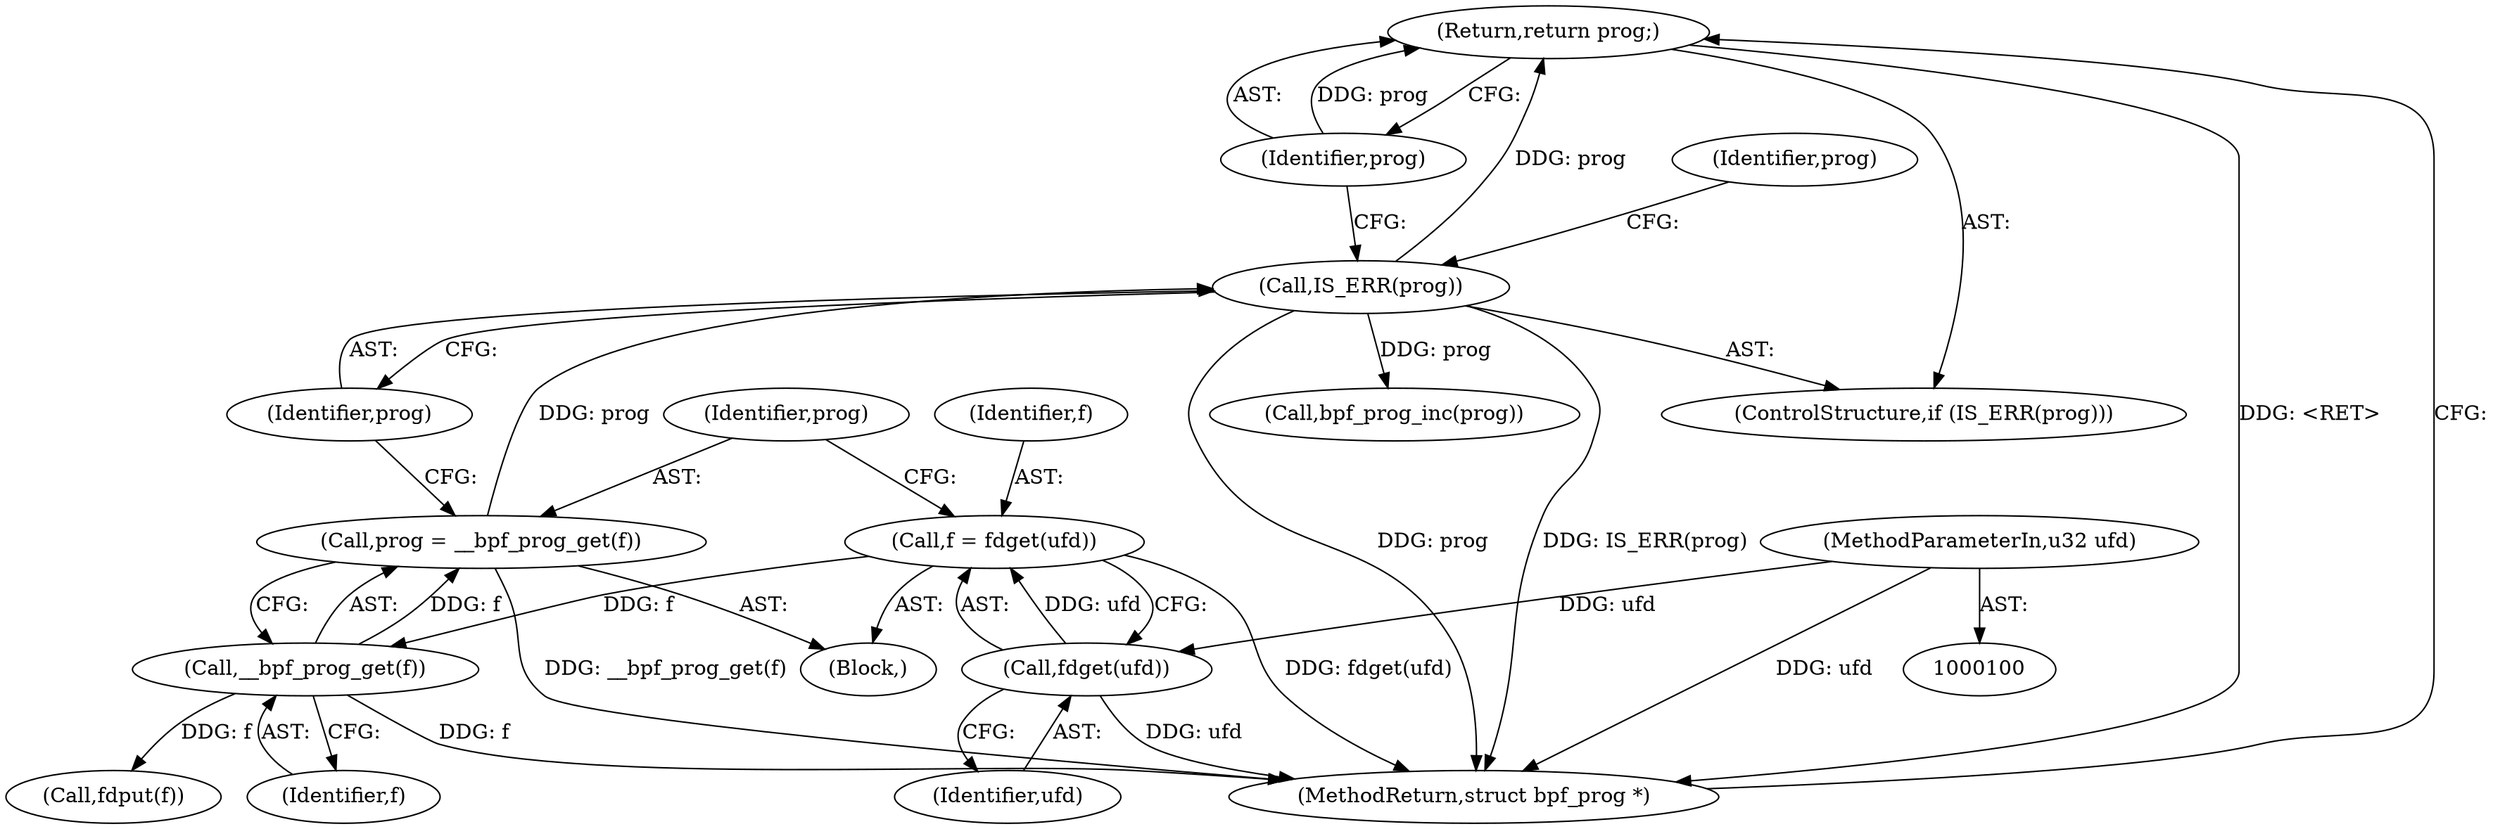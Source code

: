 digraph "0_linux_92117d8443bc5afacc8d5ba82e541946310f106e_3@pointer" {
"1000116" [label="(Return,return prog;)"];
"1000117" [label="(Identifier,prog)"];
"1000114" [label="(Call,IS_ERR(prog))"];
"1000109" [label="(Call,prog = __bpf_prog_get(f))"];
"1000111" [label="(Call,__bpf_prog_get(f))"];
"1000104" [label="(Call,f = fdget(ufd))"];
"1000106" [label="(Call,fdget(ufd))"];
"1000101" [label="(MethodParameterIn,u32 ufd)"];
"1000116" [label="(Return,return prog;)"];
"1000104" [label="(Call,f = fdget(ufd))"];
"1000115" [label="(Identifier,prog)"];
"1000105" [label="(Identifier,f)"];
"1000114" [label="(Call,IS_ERR(prog))"];
"1000112" [label="(Identifier,f)"];
"1000117" [label="(Identifier,prog)"];
"1000101" [label="(MethodParameterIn,u32 ufd)"];
"1000126" [label="(MethodReturn,struct bpf_prog *)"];
"1000111" [label="(Call,__bpf_prog_get(f))"];
"1000110" [label="(Identifier,prog)"];
"1000122" [label="(Call,fdput(f))"];
"1000109" [label="(Call,prog = __bpf_prog_get(f))"];
"1000107" [label="(Identifier,ufd)"];
"1000106" [label="(Call,fdget(ufd))"];
"1000119" [label="(Identifier,prog)"];
"1000102" [label="(Block,)"];
"1000113" [label="(ControlStructure,if (IS_ERR(prog)))"];
"1000120" [label="(Call,bpf_prog_inc(prog))"];
"1000116" -> "1000113"  [label="AST: "];
"1000116" -> "1000117"  [label="CFG: "];
"1000117" -> "1000116"  [label="AST: "];
"1000126" -> "1000116"  [label="CFG: "];
"1000116" -> "1000126"  [label="DDG: <RET>"];
"1000117" -> "1000116"  [label="DDG: prog"];
"1000114" -> "1000116"  [label="DDG: prog"];
"1000117" -> "1000114"  [label="CFG: "];
"1000114" -> "1000113"  [label="AST: "];
"1000114" -> "1000115"  [label="CFG: "];
"1000115" -> "1000114"  [label="AST: "];
"1000119" -> "1000114"  [label="CFG: "];
"1000114" -> "1000126"  [label="DDG: IS_ERR(prog)"];
"1000114" -> "1000126"  [label="DDG: prog"];
"1000109" -> "1000114"  [label="DDG: prog"];
"1000114" -> "1000120"  [label="DDG: prog"];
"1000109" -> "1000102"  [label="AST: "];
"1000109" -> "1000111"  [label="CFG: "];
"1000110" -> "1000109"  [label="AST: "];
"1000111" -> "1000109"  [label="AST: "];
"1000115" -> "1000109"  [label="CFG: "];
"1000109" -> "1000126"  [label="DDG: __bpf_prog_get(f)"];
"1000111" -> "1000109"  [label="DDG: f"];
"1000111" -> "1000112"  [label="CFG: "];
"1000112" -> "1000111"  [label="AST: "];
"1000111" -> "1000126"  [label="DDG: f"];
"1000104" -> "1000111"  [label="DDG: f"];
"1000111" -> "1000122"  [label="DDG: f"];
"1000104" -> "1000102"  [label="AST: "];
"1000104" -> "1000106"  [label="CFG: "];
"1000105" -> "1000104"  [label="AST: "];
"1000106" -> "1000104"  [label="AST: "];
"1000110" -> "1000104"  [label="CFG: "];
"1000104" -> "1000126"  [label="DDG: fdget(ufd)"];
"1000106" -> "1000104"  [label="DDG: ufd"];
"1000106" -> "1000107"  [label="CFG: "];
"1000107" -> "1000106"  [label="AST: "];
"1000106" -> "1000126"  [label="DDG: ufd"];
"1000101" -> "1000106"  [label="DDG: ufd"];
"1000101" -> "1000100"  [label="AST: "];
"1000101" -> "1000126"  [label="DDG: ufd"];
}
